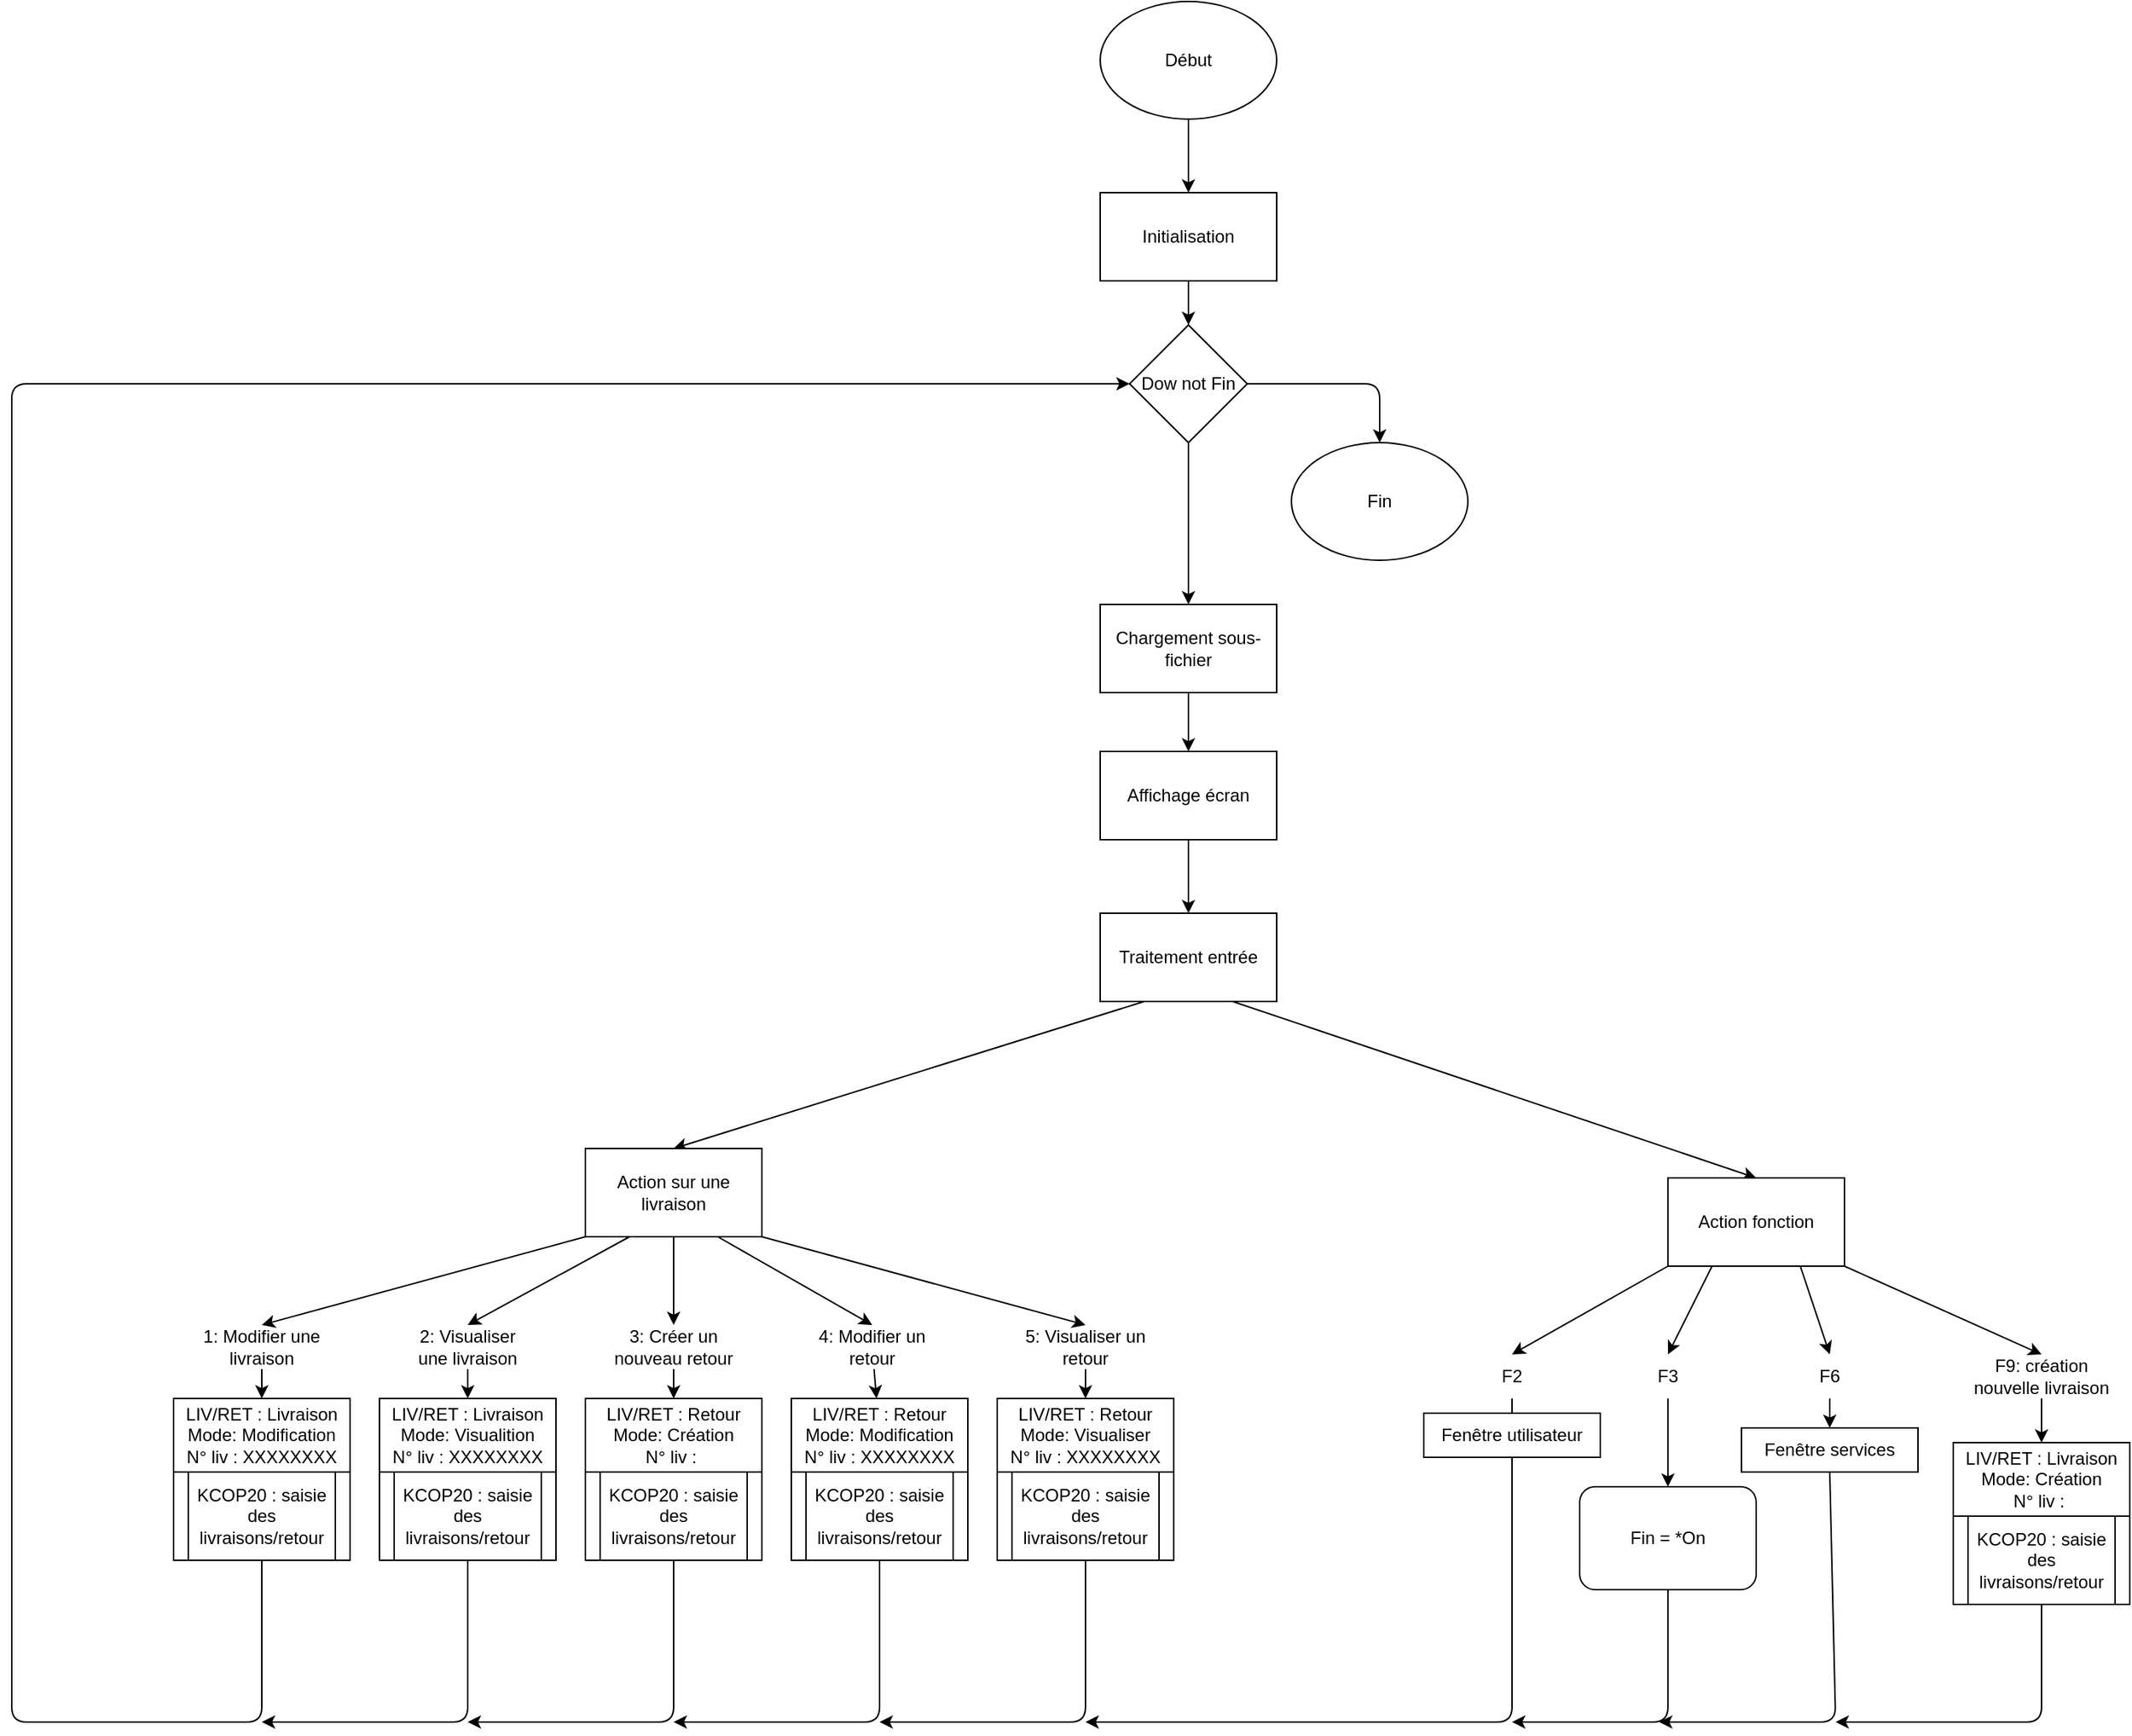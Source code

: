 <mxfile>
    <diagram id="DH5K7FndVqjuK1uWtlVS" name="Page-1">
        <mxGraphModel dx="2881" dy="2383" grid="1" gridSize="10" guides="1" tooltips="1" connect="1" arrows="1" fold="1" page="1" pageScale="1" pageWidth="827" pageHeight="1169" math="0" shadow="0">
            <root>
                <mxCell id="0"/>
                <mxCell id="1" parent="0"/>
                <mxCell id="4" value="" style="edgeStyle=none;html=1;" edge="1" parent="1" source="2" target="3">
                    <mxGeometry relative="1" as="geometry"/>
                </mxCell>
                <mxCell id="2" value="Début" style="ellipse;whiteSpace=wrap;html=1;" vertex="1" parent="1">
                    <mxGeometry x="340" y="-120" width="120" height="80" as="geometry"/>
                </mxCell>
                <mxCell id="62" value="" style="edgeStyle=none;html=1;" edge="1" parent="1" source="3" target="61">
                    <mxGeometry relative="1" as="geometry"/>
                </mxCell>
                <mxCell id="3" value="Initialisation" style="rounded=0;whiteSpace=wrap;html=1;" vertex="1" parent="1">
                    <mxGeometry x="340" y="10" width="120" height="60" as="geometry"/>
                </mxCell>
                <mxCell id="8" value="" style="edgeStyle=none;html=1;" edge="1" parent="1" source="5" target="7">
                    <mxGeometry relative="1" as="geometry"/>
                </mxCell>
                <mxCell id="5" value="Chargement sous-fichier" style="rounded=0;whiteSpace=wrap;html=1;" vertex="1" parent="1">
                    <mxGeometry x="340" y="290" width="120" height="60" as="geometry"/>
                </mxCell>
                <mxCell id="13" value="" style="edgeStyle=none;html=1;" edge="1" parent="1" source="7" target="12">
                    <mxGeometry relative="1" as="geometry"/>
                </mxCell>
                <mxCell id="7" value="Affichage écran" style="whiteSpace=wrap;html=1;rounded=0;" vertex="1" parent="1">
                    <mxGeometry x="340" y="390" width="120" height="60" as="geometry"/>
                </mxCell>
                <mxCell id="33" style="edgeStyle=none;html=1;exitX=0.25;exitY=1;exitDx=0;exitDy=0;entryX=0.5;entryY=0;entryDx=0;entryDy=0;" edge="1" parent="1" source="12" target="26">
                    <mxGeometry relative="1" as="geometry">
                        <mxPoint x="255" y="560" as="sourcePoint"/>
                    </mxGeometry>
                </mxCell>
                <mxCell id="36" style="edgeStyle=none;html=1;exitX=0.75;exitY=1;exitDx=0;exitDy=0;entryX=0.5;entryY=0;entryDx=0;entryDy=0;" edge="1" parent="1" source="12" target="34">
                    <mxGeometry relative="1" as="geometry"/>
                </mxCell>
                <mxCell id="12" value="Traitement entrée" style="whiteSpace=wrap;html=1;rounded=0;" vertex="1" parent="1">
                    <mxGeometry x="340" y="500" width="120" height="60" as="geometry"/>
                </mxCell>
                <mxCell id="14" value="Fin" style="ellipse;whiteSpace=wrap;html=1;" vertex="1" parent="1">
                    <mxGeometry x="470" y="180" width="120" height="80" as="geometry"/>
                </mxCell>
                <mxCell id="18" value="F2" style="text;html=1;strokeColor=none;fillColor=none;align=center;verticalAlign=middle;whiteSpace=wrap;rounded=0;" vertex="1" parent="1">
                    <mxGeometry x="590" y="800" width="60" height="30" as="geometry"/>
                </mxCell>
                <mxCell id="66" value="" style="edgeStyle=none;html=1;" edge="1" parent="1" source="21" target="65">
                    <mxGeometry relative="1" as="geometry"/>
                </mxCell>
                <mxCell id="21" value="1: Modifier une livraison" style="text;html=1;strokeColor=none;fillColor=none;align=center;verticalAlign=middle;whiteSpace=wrap;rounded=0;" vertex="1" parent="1">
                    <mxGeometry x="-275" y="780" width="90" height="30" as="geometry"/>
                </mxCell>
                <mxCell id="77" value="" style="edgeStyle=none;html=1;" edge="1" parent="1" source="22" target="68">
                    <mxGeometry relative="1" as="geometry"/>
                </mxCell>
                <mxCell id="22" value="2: Visualiser une livraison" style="text;html=1;strokeColor=none;fillColor=none;align=center;verticalAlign=middle;whiteSpace=wrap;rounded=0;" vertex="1" parent="1">
                    <mxGeometry x="-135" y="780" width="90" height="30" as="geometry"/>
                </mxCell>
                <mxCell id="76" value="" style="edgeStyle=none;html=1;" edge="1" parent="1" source="23" target="70">
                    <mxGeometry relative="1" as="geometry"/>
                </mxCell>
                <mxCell id="23" value="3: Créer un nouveau retour" style="text;html=1;strokeColor=none;fillColor=none;align=center;verticalAlign=middle;whiteSpace=wrap;rounded=0;" vertex="1" parent="1">
                    <mxGeometry x="5" y="780" width="90" height="30" as="geometry"/>
                </mxCell>
                <mxCell id="78" value="" style="edgeStyle=none;html=1;" edge="1" parent="1" source="24" target="72">
                    <mxGeometry relative="1" as="geometry"/>
                </mxCell>
                <mxCell id="24" value="4: Modifier un retour" style="text;html=1;strokeColor=none;fillColor=none;align=center;verticalAlign=middle;whiteSpace=wrap;rounded=0;" vertex="1" parent="1">
                    <mxGeometry x="140" y="780" width="90" height="30" as="geometry"/>
                </mxCell>
                <mxCell id="79" value="" style="edgeStyle=none;html=1;" edge="1" parent="1" source="25" target="74">
                    <mxGeometry relative="1" as="geometry"/>
                </mxCell>
                <mxCell id="25" value="5: Visualiser un retour" style="text;html=1;strokeColor=none;fillColor=none;align=center;verticalAlign=middle;whiteSpace=wrap;rounded=0;" vertex="1" parent="1">
                    <mxGeometry x="285" y="780" width="90" height="30" as="geometry"/>
                </mxCell>
                <mxCell id="28" style="edgeStyle=none;html=1;exitX=0;exitY=1;exitDx=0;exitDy=0;entryX=0.5;entryY=0;entryDx=0;entryDy=0;" edge="1" parent="1" source="26" target="21">
                    <mxGeometry relative="1" as="geometry"/>
                </mxCell>
                <mxCell id="29" style="edgeStyle=none;html=1;exitX=0.25;exitY=1;exitDx=0;exitDy=0;entryX=0.5;entryY=0;entryDx=0;entryDy=0;" edge="1" parent="1" source="26" target="22">
                    <mxGeometry relative="1" as="geometry"/>
                </mxCell>
                <mxCell id="30" style="edgeStyle=none;html=1;exitX=0.5;exitY=1;exitDx=0;exitDy=0;entryX=0.5;entryY=0;entryDx=0;entryDy=0;" edge="1" parent="1" source="26" target="23">
                    <mxGeometry relative="1" as="geometry"/>
                </mxCell>
                <mxCell id="31" style="edgeStyle=none;html=1;exitX=0.75;exitY=1;exitDx=0;exitDy=0;entryX=0.5;entryY=0;entryDx=0;entryDy=0;" edge="1" parent="1" source="26" target="24">
                    <mxGeometry relative="1" as="geometry"/>
                </mxCell>
                <mxCell id="32" style="edgeStyle=none;html=1;exitX=1;exitY=1;exitDx=0;exitDy=0;entryX=0.5;entryY=0;entryDx=0;entryDy=0;" edge="1" parent="1" source="26" target="25">
                    <mxGeometry relative="1" as="geometry"/>
                </mxCell>
                <mxCell id="26" value="Action sur une livraison" style="rounded=0;whiteSpace=wrap;html=1;" vertex="1" parent="1">
                    <mxGeometry x="-10" y="660" width="120" height="60" as="geometry"/>
                </mxCell>
                <mxCell id="40" style="edgeStyle=none;html=1;exitX=0;exitY=1;exitDx=0;exitDy=0;entryX=0.5;entryY=0;entryDx=0;entryDy=0;" edge="1" parent="1" source="34" target="18">
                    <mxGeometry relative="1" as="geometry"/>
                </mxCell>
                <mxCell id="41" style="edgeStyle=none;html=1;exitX=0.25;exitY=1;exitDx=0;exitDy=0;entryX=0.5;entryY=0;entryDx=0;entryDy=0;" edge="1" parent="1" source="34" target="37">
                    <mxGeometry relative="1" as="geometry">
                        <mxPoint x="676" y="750" as="targetPoint"/>
                    </mxGeometry>
                </mxCell>
                <mxCell id="43" style="edgeStyle=none;html=1;exitX=0.75;exitY=1;exitDx=0;exitDy=0;entryX=0.5;entryY=0;entryDx=0;entryDy=0;" edge="1" parent="1" source="34" target="38">
                    <mxGeometry relative="1" as="geometry"/>
                </mxCell>
                <mxCell id="48" style="edgeStyle=none;html=1;exitX=1;exitY=1;exitDx=0;exitDy=0;entryX=0.5;entryY=0;entryDx=0;entryDy=0;" edge="1" parent="1" source="34" target="39">
                    <mxGeometry relative="1" as="geometry"/>
                </mxCell>
                <mxCell id="34" value="Action fonction" style="rounded=0;whiteSpace=wrap;html=1;" vertex="1" parent="1">
                    <mxGeometry x="726" y="680" width="120" height="60" as="geometry"/>
                </mxCell>
                <mxCell id="94" style="edgeStyle=none;html=1;exitX=0.5;exitY=1;exitDx=0;exitDy=0;entryX=0.5;entryY=0;entryDx=0;entryDy=0;" edge="1" parent="1" source="37" target="93">
                    <mxGeometry relative="1" as="geometry"/>
                </mxCell>
                <mxCell id="37" value="F3" style="text;html=1;strokeColor=none;fillColor=none;align=center;verticalAlign=middle;whiteSpace=wrap;rounded=0;" vertex="1" parent="1">
                    <mxGeometry x="696" y="800" width="60" height="30" as="geometry"/>
                </mxCell>
                <mxCell id="52" style="edgeStyle=none;html=1;entryX=0.5;entryY=0;entryDx=0;entryDy=0;exitX=0.5;exitY=1;exitDx=0;exitDy=0;" edge="1" parent="1" source="38" target="51">
                    <mxGeometry relative="1" as="geometry">
                        <mxPoint x="836" y="840" as="sourcePoint"/>
                    </mxGeometry>
                </mxCell>
                <mxCell id="38" value="F6" style="text;html=1;strokeColor=none;fillColor=none;align=center;verticalAlign=middle;whiteSpace=wrap;rounded=0;" vertex="1" parent="1">
                    <mxGeometry x="806" y="800" width="60" height="30" as="geometry"/>
                </mxCell>
                <mxCell id="82" value="" style="edgeStyle=none;html=1;" edge="1" parent="1" source="39" target="81">
                    <mxGeometry relative="1" as="geometry"/>
                </mxCell>
                <mxCell id="39" value="F9: création nouvelle livraison" style="text;html=1;strokeColor=none;fillColor=none;align=center;verticalAlign=middle;whiteSpace=wrap;rounded=0;" vertex="1" parent="1">
                    <mxGeometry x="925" y="800" width="110" height="30" as="geometry"/>
                </mxCell>
                <mxCell id="90" style="edgeStyle=none;html=1;exitX=0.5;exitY=1;exitDx=0;exitDy=0;" edge="1" parent="1" source="51">
                    <mxGeometry relative="1" as="geometry">
                        <mxPoint x="720" y="1050" as="targetPoint"/>
                        <Array as="points">
                            <mxPoint x="840" y="1050"/>
                        </Array>
                    </mxGeometry>
                </mxCell>
                <mxCell id="51" value="Fenêtre services" style="rounded=0;whiteSpace=wrap;html=1;" vertex="1" parent="1">
                    <mxGeometry x="776" y="850" width="120" height="30" as="geometry"/>
                </mxCell>
                <mxCell id="84" value="" style="edgeStyle=none;html=1;entryX=0;entryY=0.5;entryDx=0;entryDy=0;" edge="1" parent="1" source="56" target="61">
                    <mxGeometry relative="1" as="geometry">
                        <mxPoint x="-230" y="1020" as="targetPoint"/>
                        <Array as="points">
                            <mxPoint x="-230" y="1050"/>
                            <mxPoint x="-400" y="1050"/>
                            <mxPoint x="-400" y="140"/>
                        </Array>
                    </mxGeometry>
                </mxCell>
                <mxCell id="56" value="KCOP20 : saisie des livraisons/retour" style="shape=process;whiteSpace=wrap;html=1;backgroundOutline=1;size=0.083;" vertex="1" parent="1">
                    <mxGeometry x="-290" y="880" width="120" height="60" as="geometry"/>
                </mxCell>
                <mxCell id="60" value="" style="edgeStyle=none;html=1;exitX=0.5;exitY=1;exitDx=0;exitDy=0;endArrow=none;" edge="1" parent="1" source="18" target="49">
                    <mxGeometry relative="1" as="geometry">
                        <mxPoint x="620" y="830.0" as="sourcePoint"/>
                        <mxPoint x="619.15" y="1000.0" as="targetPoint"/>
                    </mxGeometry>
                </mxCell>
                <mxCell id="89" style="edgeStyle=none;html=1;exitX=0.5;exitY=1;exitDx=0;exitDy=0;" edge="1" parent="1" source="49">
                    <mxGeometry relative="1" as="geometry">
                        <mxPoint x="330" y="1050" as="targetPoint"/>
                        <Array as="points">
                            <mxPoint x="620" y="1050"/>
                        </Array>
                    </mxGeometry>
                </mxCell>
                <mxCell id="49" value="Fenêtre utilisateur" style="rounded=0;whiteSpace=wrap;html=1;" vertex="1" parent="1">
                    <mxGeometry x="560" y="840" width="120" height="30" as="geometry"/>
                </mxCell>
                <mxCell id="63" value="" style="edgeStyle=none;html=1;" edge="1" parent="1" source="61" target="5">
                    <mxGeometry relative="1" as="geometry"/>
                </mxCell>
                <mxCell id="64" style="edgeStyle=none;html=1;exitX=1;exitY=0.5;exitDx=0;exitDy=0;entryX=0.5;entryY=0;entryDx=0;entryDy=0;" edge="1" parent="1" source="61" target="14">
                    <mxGeometry relative="1" as="geometry">
                        <Array as="points">
                            <mxPoint x="530" y="140"/>
                        </Array>
                    </mxGeometry>
                </mxCell>
                <mxCell id="61" value="Dow not Fin" style="rhombus;whiteSpace=wrap;html=1;" vertex="1" parent="1">
                    <mxGeometry x="360" y="100" width="80" height="80" as="geometry"/>
                </mxCell>
                <mxCell id="65" value="LIV/RET : Livraison&lt;br&gt;Mode: Modification&lt;br&gt;N° liv : XXXXXXXX" style="rounded=0;whiteSpace=wrap;html=1;" vertex="1" parent="1">
                    <mxGeometry x="-290" y="830" width="120" height="50" as="geometry"/>
                </mxCell>
                <mxCell id="85" style="edgeStyle=none;html=1;exitX=0.5;exitY=1;exitDx=0;exitDy=0;" edge="1" parent="1" source="67">
                    <mxGeometry relative="1" as="geometry">
                        <mxPoint x="-230.0" y="1050" as="targetPoint"/>
                        <Array as="points">
                            <mxPoint x="-90" y="1050"/>
                        </Array>
                    </mxGeometry>
                </mxCell>
                <mxCell id="67" value="KCOP20 : saisie des livraisons/retour" style="shape=process;whiteSpace=wrap;html=1;backgroundOutline=1;size=0.083;" vertex="1" parent="1">
                    <mxGeometry x="-150" y="880" width="120" height="60" as="geometry"/>
                </mxCell>
                <mxCell id="68" value="LIV/RET : Livraison&lt;br&gt;Mode: Visualition&lt;br&gt;N° liv : XXXXXXXX" style="rounded=0;whiteSpace=wrap;html=1;" vertex="1" parent="1">
                    <mxGeometry x="-150" y="830" width="120" height="50" as="geometry"/>
                </mxCell>
                <mxCell id="86" style="edgeStyle=none;html=1;exitX=0.5;exitY=1;exitDx=0;exitDy=0;" edge="1" parent="1" source="69">
                    <mxGeometry relative="1" as="geometry">
                        <mxPoint x="-90.0" y="1050" as="targetPoint"/>
                        <Array as="points">
                            <mxPoint x="50" y="1050"/>
                        </Array>
                    </mxGeometry>
                </mxCell>
                <mxCell id="69" value="KCOP20 : saisie des livraisons/retour" style="shape=process;whiteSpace=wrap;html=1;backgroundOutline=1;size=0.083;" vertex="1" parent="1">
                    <mxGeometry x="-10" y="880" width="120" height="60" as="geometry"/>
                </mxCell>
                <mxCell id="70" value="LIV/RET : Retour&lt;br&gt;Mode: Création&lt;br&gt;N° liv :&amp;nbsp;" style="rounded=0;whiteSpace=wrap;html=1;" vertex="1" parent="1">
                    <mxGeometry x="-10" y="830" width="120" height="50" as="geometry"/>
                </mxCell>
                <mxCell id="87" style="edgeStyle=none;html=1;exitX=0.5;exitY=1;exitDx=0;exitDy=0;" edge="1" parent="1" source="71">
                    <mxGeometry relative="1" as="geometry">
                        <mxPoint x="50" y="1050" as="targetPoint"/>
                        <Array as="points">
                            <mxPoint x="190" y="1050"/>
                        </Array>
                    </mxGeometry>
                </mxCell>
                <mxCell id="71" value="KCOP20 : saisie des livraisons/retour" style="shape=process;whiteSpace=wrap;html=1;backgroundOutline=1;size=0.083;" vertex="1" parent="1">
                    <mxGeometry x="130" y="880" width="120" height="60" as="geometry"/>
                </mxCell>
                <mxCell id="72" value="LIV/RET : Retour&lt;br&gt;Mode: Modification&lt;br&gt;N° liv : XXXXXXXX" style="rounded=0;whiteSpace=wrap;html=1;" vertex="1" parent="1">
                    <mxGeometry x="130" y="830" width="120" height="50" as="geometry"/>
                </mxCell>
                <mxCell id="88" style="edgeStyle=none;html=1;exitX=0.5;exitY=1;exitDx=0;exitDy=0;" edge="1" parent="1" source="73">
                    <mxGeometry relative="1" as="geometry">
                        <mxPoint x="190" y="1050" as="targetPoint"/>
                        <Array as="points">
                            <mxPoint x="330" y="1050"/>
                        </Array>
                    </mxGeometry>
                </mxCell>
                <mxCell id="73" value="KCOP20 : saisie des livraisons/retour" style="shape=process;whiteSpace=wrap;html=1;backgroundOutline=1;size=0.083;" vertex="1" parent="1">
                    <mxGeometry x="270" y="880" width="120" height="60" as="geometry"/>
                </mxCell>
                <mxCell id="74" value="LIV/RET : Retour&lt;br&gt;Mode: Visualiser&lt;br&gt;N° liv : XXXXXXXX" style="rounded=0;whiteSpace=wrap;html=1;" vertex="1" parent="1">
                    <mxGeometry x="270" y="830" width="120" height="50" as="geometry"/>
                </mxCell>
                <mxCell id="91" style="edgeStyle=none;html=1;exitX=0.5;exitY=1;exitDx=0;exitDy=0;" edge="1" parent="1" source="80">
                    <mxGeometry relative="1" as="geometry">
                        <mxPoint x="840" y="1050" as="targetPoint"/>
                        <Array as="points">
                            <mxPoint x="980" y="1050"/>
                        </Array>
                    </mxGeometry>
                </mxCell>
                <mxCell id="80" value="KCOP20 : saisie des livraisons/retour" style="shape=process;whiteSpace=wrap;html=1;backgroundOutline=1;size=0.083;" vertex="1" parent="1">
                    <mxGeometry x="920" y="910" width="120" height="60" as="geometry"/>
                </mxCell>
                <mxCell id="81" value="LIV/RET : Livraison&lt;br&gt;Mode: Création&lt;br&gt;N° liv :&amp;nbsp;" style="rounded=0;whiteSpace=wrap;html=1;" vertex="1" parent="1">
                    <mxGeometry x="920" y="860" width="120" height="50" as="geometry"/>
                </mxCell>
                <mxCell id="95" style="edgeStyle=none;html=1;exitX=0.5;exitY=1;exitDx=0;exitDy=0;" edge="1" parent="1" source="93">
                    <mxGeometry relative="1" as="geometry">
                        <mxPoint x="620" y="1050" as="targetPoint"/>
                        <Array as="points">
                            <mxPoint x="726" y="1050"/>
                        </Array>
                    </mxGeometry>
                </mxCell>
                <mxCell id="93" value="Fin = *On" style="rounded=1;whiteSpace=wrap;html=1;" vertex="1" parent="1">
                    <mxGeometry x="666" y="890" width="120" height="70" as="geometry"/>
                </mxCell>
            </root>
        </mxGraphModel>
    </diagram>
</mxfile>